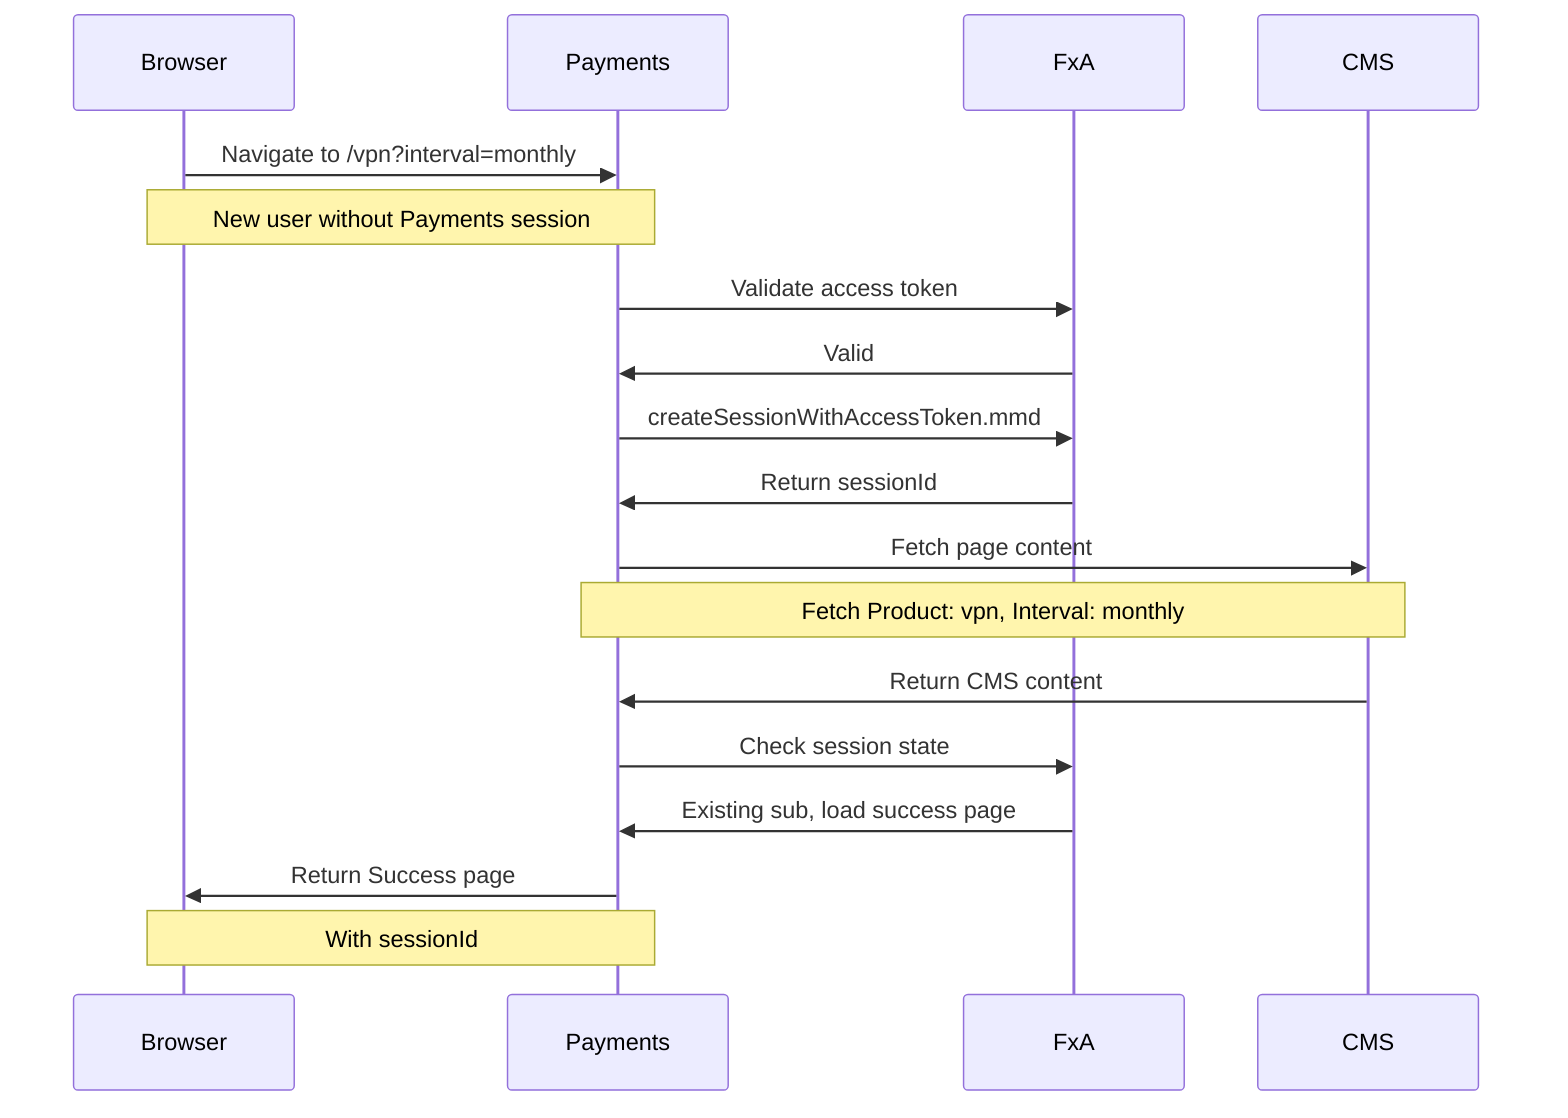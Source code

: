 sequenceDiagram
    participant B as Browser
    participant P as Payments
    participant F as FxA
    participant C as CMS

    B->>P: Navigate to /vpn?interval=monthly
    Note over B,P: New user without Payments session
    P->>F: Validate access token
    F->>P: Valid
    P->>F: createSessionWithAccessToken.mmd
    F->>P: Return sessionId
    P->>C: Fetch page content 
    Note over P,C: Fetch Product: vpn, Interval: monthly
    C->>P: Return CMS content
    P->>F: Check session state
    F->>P: Existing sub, load success page
    P->>B: Return Success page
    Note over P,B: With sessionId
